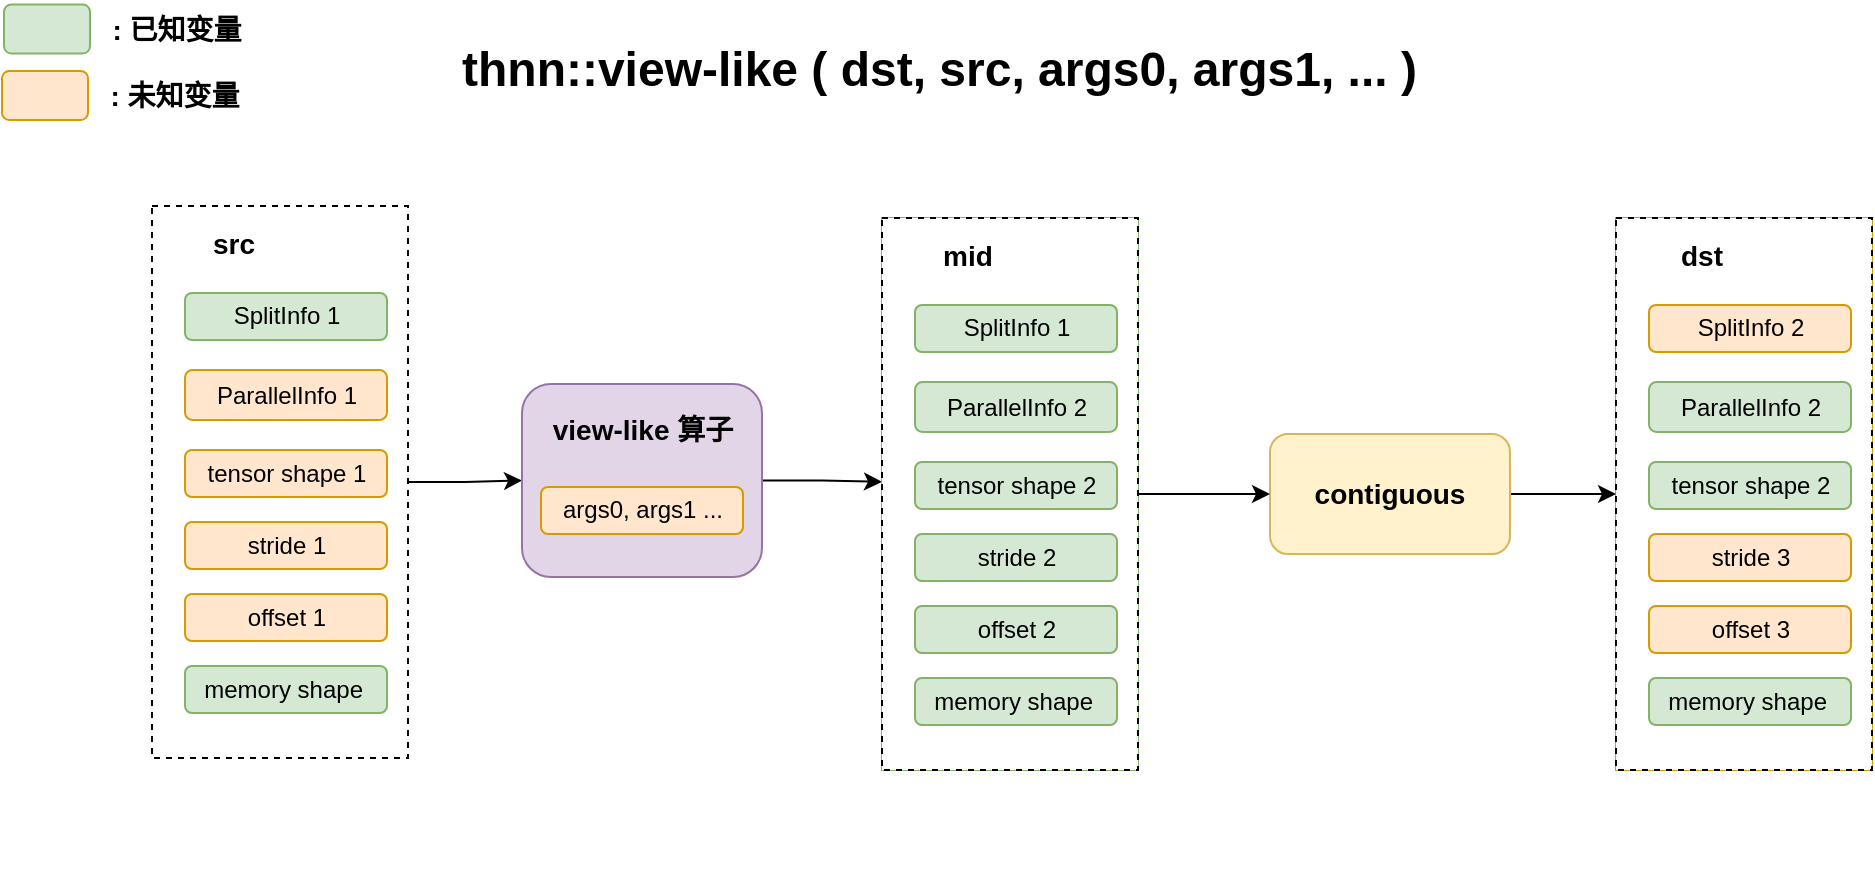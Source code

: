<mxfile version="28.0.4">
  <diagram name="第 1 页" id="Wapd7kW_cmqty9vh_5FS">
    <mxGraphModel dx="1946" dy="1300" grid="0" gridSize="10" guides="1" tooltips="1" connect="1" arrows="1" fold="1" page="0" pageScale="1" pageWidth="827" pageHeight="1169" math="0" shadow="0">
      <root>
        <mxCell id="0" />
        <mxCell id="1" parent="0" />
        <mxCell id="NrlZSSO5zqKxNCamtYSX-1" value="" style="group" vertex="1" connectable="0" parent="1">
          <mxGeometry x="-281" y="-183" width="185" height="331" as="geometry" />
        </mxCell>
        <mxCell id="NrlZSSO5zqKxNCamtYSX-2" value="" style="rounded=0;whiteSpace=wrap;html=1;dashed=1;container=0;" vertex="1" parent="NrlZSSO5zqKxNCamtYSX-1">
          <mxGeometry width="128" height="276" as="geometry" />
        </mxCell>
        <mxCell id="NrlZSSO5zqKxNCamtYSX-3" value="SplitInfo 1" style="rounded=1;whiteSpace=wrap;html=1;fillColor=#d5e8d4;strokeColor=#82b366;container=0;" vertex="1" parent="NrlZSSO5zqKxNCamtYSX-1">
          <mxGeometry x="16.5" y="43.5" width="101" height="23.5" as="geometry" />
        </mxCell>
        <mxCell id="NrlZSSO5zqKxNCamtYSX-4" value="&lt;b&gt;&lt;font style=&quot;font-size: 14px;&quot;&gt;src&lt;/font&gt;&lt;/b&gt;" style="text;html=1;align=center;verticalAlign=middle;whiteSpace=wrap;rounded=0;container=0;" vertex="1" parent="NrlZSSO5zqKxNCamtYSX-1">
          <mxGeometry x="10.5" y="4" width="60" height="30" as="geometry" />
        </mxCell>
        <mxCell id="NrlZSSO5zqKxNCamtYSX-5" value="ParallelInfo 1" style="rounded=1;whiteSpace=wrap;html=1;fillColor=#ffe6cc;strokeColor=#d79b00;container=0;" vertex="1" parent="NrlZSSO5zqKxNCamtYSX-1">
          <mxGeometry x="16.5" y="82" width="101" height="25" as="geometry" />
        </mxCell>
        <mxCell id="NrlZSSO5zqKxNCamtYSX-6" value="tensor shape 1" style="rounded=1;whiteSpace=wrap;html=1;fillColor=#ffe6cc;strokeColor=#d79b00;container=0;" vertex="1" parent="NrlZSSO5zqKxNCamtYSX-1">
          <mxGeometry x="16.5" y="122" width="101" height="23.5" as="geometry" />
        </mxCell>
        <mxCell id="NrlZSSO5zqKxNCamtYSX-7" value="stride 1" style="rounded=1;whiteSpace=wrap;html=1;fillColor=#ffe6cc;strokeColor=#d79b00;container=0;" vertex="1" parent="NrlZSSO5zqKxNCamtYSX-1">
          <mxGeometry x="16.5" y="158" width="101" height="23.5" as="geometry" />
        </mxCell>
        <mxCell id="NrlZSSO5zqKxNCamtYSX-22" value="offset 1" style="rounded=1;whiteSpace=wrap;html=1;fillColor=#ffe6cc;strokeColor=#d79b00;container=0;" vertex="1" parent="NrlZSSO5zqKxNCamtYSX-1">
          <mxGeometry x="16.5" y="194" width="101" height="23.5" as="geometry" />
        </mxCell>
        <mxCell id="NrlZSSO5zqKxNCamtYSX-31" value="memory shape&amp;nbsp;" style="rounded=1;whiteSpace=wrap;html=1;fillColor=#d5e8d4;strokeColor=#82b366;container=0;" vertex="1" parent="NrlZSSO5zqKxNCamtYSX-1">
          <mxGeometry x="16.5" y="230" width="101" height="23.5" as="geometry" />
        </mxCell>
        <mxCell id="NrlZSSO5zqKxNCamtYSX-36" style="edgeStyle=orthogonalEdgeStyle;rounded=0;orthogonalLoop=1;jettySize=auto;html=1;" edge="1" parent="1" source="NrlZSSO5zqKxNCamtYSX-2" target="NrlZSSO5zqKxNCamtYSX-33">
          <mxGeometry relative="1" as="geometry" />
        </mxCell>
        <mxCell id="NrlZSSO5zqKxNCamtYSX-45" style="edgeStyle=orthogonalEdgeStyle;rounded=0;orthogonalLoop=1;jettySize=auto;html=1;entryX=0;entryY=0.478;entryDx=0;entryDy=0;entryPerimeter=0;" edge="1" parent="1" source="NrlZSSO5zqKxNCamtYSX-33" target="NrlZSSO5zqKxNCamtYSX-37">
          <mxGeometry relative="1" as="geometry" />
        </mxCell>
        <mxCell id="NrlZSSO5zqKxNCamtYSX-46" value="" style="group;fillColor=#d5e8d4;strokeColor=#82b366;" vertex="1" connectable="0" parent="1">
          <mxGeometry x="84" y="-177" width="128" height="276" as="geometry" />
        </mxCell>
        <mxCell id="NrlZSSO5zqKxNCamtYSX-37" value="" style="rounded=0;whiteSpace=wrap;html=1;dashed=1;container=0;" vertex="1" parent="NrlZSSO5zqKxNCamtYSX-46">
          <mxGeometry width="128" height="276" as="geometry" />
        </mxCell>
        <mxCell id="NrlZSSO5zqKxNCamtYSX-38" value="SplitInfo 1" style="rounded=1;whiteSpace=wrap;html=1;fillColor=#d5e8d4;strokeColor=#82b366;container=0;" vertex="1" parent="NrlZSSO5zqKxNCamtYSX-46">
          <mxGeometry x="16.5" y="43.5" width="101" height="23.5" as="geometry" />
        </mxCell>
        <mxCell id="NrlZSSO5zqKxNCamtYSX-39" value="&lt;b&gt;&lt;font style=&quot;font-size: 14px;&quot;&gt;mid&lt;/font&gt;&lt;/b&gt;" style="text;html=1;align=center;verticalAlign=middle;whiteSpace=wrap;rounded=0;container=0;" vertex="1" parent="NrlZSSO5zqKxNCamtYSX-46">
          <mxGeometry x="10.5" y="4" width="63.5" height="30" as="geometry" />
        </mxCell>
        <mxCell id="NrlZSSO5zqKxNCamtYSX-40" value="ParallelInfo 2" style="rounded=1;whiteSpace=wrap;html=1;fillColor=#d5e8d4;strokeColor=#82b366;container=0;" vertex="1" parent="NrlZSSO5zqKxNCamtYSX-46">
          <mxGeometry x="16.5" y="82" width="101" height="25" as="geometry" />
        </mxCell>
        <mxCell id="NrlZSSO5zqKxNCamtYSX-41" value="tensor shape 2" style="rounded=1;whiteSpace=wrap;html=1;fillColor=#d5e8d4;strokeColor=#82b366;container=0;" vertex="1" parent="NrlZSSO5zqKxNCamtYSX-46">
          <mxGeometry x="16.5" y="122" width="101" height="23.5" as="geometry" />
        </mxCell>
        <mxCell id="NrlZSSO5zqKxNCamtYSX-42" value="stride 2" style="rounded=1;whiteSpace=wrap;html=1;fillColor=#d5e8d4;strokeColor=#82b366;container=0;" vertex="1" parent="NrlZSSO5zqKxNCamtYSX-46">
          <mxGeometry x="16.5" y="158" width="101" height="23.5" as="geometry" />
        </mxCell>
        <mxCell id="NrlZSSO5zqKxNCamtYSX-43" value="offset 2" style="rounded=1;whiteSpace=wrap;html=1;fillColor=#d5e8d4;strokeColor=#82b366;container=0;" vertex="1" parent="NrlZSSO5zqKxNCamtYSX-46">
          <mxGeometry x="16.5" y="194" width="101" height="23.5" as="geometry" />
        </mxCell>
        <mxCell id="NrlZSSO5zqKxNCamtYSX-44" value="memory shape&amp;nbsp;" style="rounded=1;whiteSpace=wrap;html=1;fillColor=#d5e8d4;strokeColor=#82b366;container=0;" vertex="1" parent="NrlZSSO5zqKxNCamtYSX-46">
          <mxGeometry x="16.5" y="230" width="101" height="23.5" as="geometry" />
        </mxCell>
        <mxCell id="NrlZSSO5zqKxNCamtYSX-62" value="" style="group" vertex="1" connectable="0" parent="1">
          <mxGeometry x="-356" y="-286" width="125" height="63.25" as="geometry" />
        </mxCell>
        <mxCell id="NrlZSSO5zqKxNCamtYSX-48" value="" style="rounded=1;whiteSpace=wrap;html=1;fillColor=#d5e8d4;strokeColor=#82b366;container=0;" vertex="1" parent="NrlZSSO5zqKxNCamtYSX-62">
          <mxGeometry x="1" y="2.25" width="43" height="24.5" as="geometry" />
        </mxCell>
        <mxCell id="NrlZSSO5zqKxNCamtYSX-50" value="&lt;b&gt;&lt;font style=&quot;font-size: 14px;&quot;&gt;: 已知变量&lt;/font&gt;&lt;/b&gt;" style="text;html=1;align=center;verticalAlign=middle;whiteSpace=wrap;rounded=0;" vertex="1" parent="NrlZSSO5zqKxNCamtYSX-62">
          <mxGeometry x="50" width="75" height="30" as="geometry" />
        </mxCell>
        <mxCell id="NrlZSSO5zqKxNCamtYSX-60" value="" style="rounded=1;whiteSpace=wrap;html=1;fillColor=#ffe6cc;strokeColor=#d79b00;container=0;" vertex="1" parent="NrlZSSO5zqKxNCamtYSX-62">
          <mxGeometry y="35.5" width="43" height="24.5" as="geometry" />
        </mxCell>
        <mxCell id="NrlZSSO5zqKxNCamtYSX-61" value="&lt;b&gt;&lt;font style=&quot;font-size: 14px;&quot;&gt;: 未知变量&lt;/font&gt;&lt;/b&gt;" style="text;html=1;align=center;verticalAlign=middle;whiteSpace=wrap;rounded=0;" vertex="1" parent="NrlZSSO5zqKxNCamtYSX-62">
          <mxGeometry x="49" y="33.25" width="75" height="30" as="geometry" />
        </mxCell>
        <mxCell id="NrlZSSO5zqKxNCamtYSX-75" value="" style="group" vertex="1" connectable="0" parent="1">
          <mxGeometry x="-96" y="-94" width="120" height="96.5" as="geometry" />
        </mxCell>
        <mxCell id="NrlZSSO5zqKxNCamtYSX-33" value="" style="rounded=1;whiteSpace=wrap;html=1;fillColor=#e1d5e7;strokeColor=#9673a6;" vertex="1" parent="NrlZSSO5zqKxNCamtYSX-75">
          <mxGeometry width="120" height="96.5" as="geometry" />
        </mxCell>
        <mxCell id="NrlZSSO5zqKxNCamtYSX-64" value="&lt;b style=&quot;font-size: 14px;&quot;&gt;view-like 算子&lt;/b&gt;" style="text;html=1;align=center;verticalAlign=middle;whiteSpace=wrap;rounded=0;" vertex="1" parent="NrlZSSO5zqKxNCamtYSX-75">
          <mxGeometry x="13.5" y="7.5" width="93" height="30" as="geometry" />
        </mxCell>
        <mxCell id="NrlZSSO5zqKxNCamtYSX-74" value="args0, args1 ..." style="rounded=1;whiteSpace=wrap;html=1;fillColor=#ffe6cc;strokeColor=#d79b00;container=0;" vertex="1" parent="NrlZSSO5zqKxNCamtYSX-75">
          <mxGeometry x="9.5" y="51.5" width="101" height="23.5" as="geometry" />
        </mxCell>
        <mxCell id="NrlZSSO5zqKxNCamtYSX-79" value="" style="group;fillColor=#ffe6cc;strokeColor=#d79b00;" vertex="1" connectable="0" parent="1">
          <mxGeometry x="451" y="-177" width="128" height="276" as="geometry" />
        </mxCell>
        <mxCell id="NrlZSSO5zqKxNCamtYSX-80" value="" style="rounded=0;whiteSpace=wrap;html=1;dashed=1;container=0;" vertex="1" parent="NrlZSSO5zqKxNCamtYSX-79">
          <mxGeometry width="128" height="276" as="geometry" />
        </mxCell>
        <mxCell id="NrlZSSO5zqKxNCamtYSX-81" value="SplitInfo 2" style="rounded=1;whiteSpace=wrap;html=1;fillColor=#ffe6cc;strokeColor=#d79b00;container=0;" vertex="1" parent="NrlZSSO5zqKxNCamtYSX-79">
          <mxGeometry x="16.5" y="43.5" width="101" height="23.5" as="geometry" />
        </mxCell>
        <mxCell id="NrlZSSO5zqKxNCamtYSX-82" value="&lt;b&gt;&lt;font style=&quot;font-size: 14px;&quot;&gt;dst&lt;/font&gt;&lt;/b&gt;" style="text;html=1;align=center;verticalAlign=middle;whiteSpace=wrap;rounded=0;container=0;" vertex="1" parent="NrlZSSO5zqKxNCamtYSX-79">
          <mxGeometry x="10.5" y="4" width="63.5" height="30" as="geometry" />
        </mxCell>
        <mxCell id="NrlZSSO5zqKxNCamtYSX-83" value="ParallelInfo 2" style="rounded=1;whiteSpace=wrap;html=1;fillColor=#d5e8d4;strokeColor=#82b366;container=0;" vertex="1" parent="NrlZSSO5zqKxNCamtYSX-79">
          <mxGeometry x="16.5" y="82" width="101" height="25" as="geometry" />
        </mxCell>
        <mxCell id="NrlZSSO5zqKxNCamtYSX-84" value="tensor shape 2" style="rounded=1;whiteSpace=wrap;html=1;fillColor=#d5e8d4;strokeColor=#82b366;container=0;" vertex="1" parent="NrlZSSO5zqKxNCamtYSX-79">
          <mxGeometry x="16.5" y="122" width="101" height="23.5" as="geometry" />
        </mxCell>
        <mxCell id="NrlZSSO5zqKxNCamtYSX-85" value="stride 3" style="rounded=1;whiteSpace=wrap;html=1;fillColor=#ffe6cc;strokeColor=#d79b00;container=0;" vertex="1" parent="NrlZSSO5zqKxNCamtYSX-79">
          <mxGeometry x="16.5" y="158" width="101" height="23.5" as="geometry" />
        </mxCell>
        <mxCell id="NrlZSSO5zqKxNCamtYSX-86" value="offset 3" style="rounded=1;whiteSpace=wrap;html=1;fillColor=#ffe6cc;strokeColor=#d79b00;container=0;" vertex="1" parent="NrlZSSO5zqKxNCamtYSX-79">
          <mxGeometry x="16.5" y="194" width="101" height="23.5" as="geometry" />
        </mxCell>
        <mxCell id="NrlZSSO5zqKxNCamtYSX-87" value="memory shape&amp;nbsp;" style="rounded=1;whiteSpace=wrap;html=1;fillColor=#d5e8d4;strokeColor=#82b366;container=0;" vertex="1" parent="NrlZSSO5zqKxNCamtYSX-79">
          <mxGeometry x="16.5" y="230" width="101" height="23.5" as="geometry" />
        </mxCell>
        <mxCell id="NrlZSSO5zqKxNCamtYSX-91" style="edgeStyle=orthogonalEdgeStyle;rounded=0;orthogonalLoop=1;jettySize=auto;html=1;entryX=0;entryY=0.5;entryDx=0;entryDy=0;" edge="1" parent="1" source="NrlZSSO5zqKxNCamtYSX-88" target="NrlZSSO5zqKxNCamtYSX-80">
          <mxGeometry relative="1" as="geometry" />
        </mxCell>
        <mxCell id="NrlZSSO5zqKxNCamtYSX-88" value="&lt;font style=&quot;font-size: 14px;&quot;&gt;&lt;b&gt;contiguous&lt;/b&gt;&lt;/font&gt;" style="rounded=1;whiteSpace=wrap;html=1;fillColor=#fff2cc;strokeColor=#d6b656;" vertex="1" parent="1">
          <mxGeometry x="278" y="-69" width="120" height="60" as="geometry" />
        </mxCell>
        <mxCell id="NrlZSSO5zqKxNCamtYSX-89" style="edgeStyle=orthogonalEdgeStyle;rounded=0;orthogonalLoop=1;jettySize=auto;html=1;entryX=0;entryY=0.5;entryDx=0;entryDy=0;" edge="1" parent="1" source="NrlZSSO5zqKxNCamtYSX-37" target="NrlZSSO5zqKxNCamtYSX-88">
          <mxGeometry relative="1" as="geometry" />
        </mxCell>
        <mxCell id="NrlZSSO5zqKxNCamtYSX-92" value="&lt;h1 style=&quot;margin-top: 0px;&quot;&gt;thnn::view-like ( dst, src, args0, args1, ... )&lt;/h1&gt;" style="text;html=1;whiteSpace=wrap;overflow=hidden;rounded=0;" vertex="1" parent="1">
          <mxGeometry x="-128" y="-272" width="592" height="120" as="geometry" />
        </mxCell>
      </root>
    </mxGraphModel>
  </diagram>
</mxfile>
